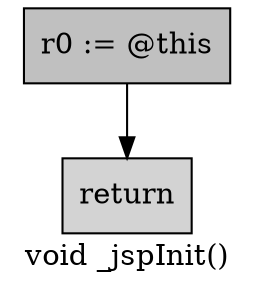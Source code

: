 digraph "void _jspInit()" {
    label="void _jspInit()";
    node [shape=box];
    "0" [style=filled,fillcolor=gray,label="r0 := @this",];
    "1" [style=filled,fillcolor=lightgray,label="return",];
    "0"->"1";
}
